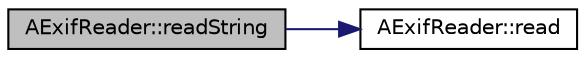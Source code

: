digraph "AExifReader::readString"
{
 // LATEX_PDF_SIZE
  edge [fontname="Helvetica",fontsize="10",labelfontname="Helvetica",labelfontsize="10"];
  node [fontname="Helvetica",fontsize="10",shape=record];
  rankdir="LR";
  Node1 [label="AExifReader::readString",height=0.2,width=0.4,color="black", fillcolor="grey75", style="filled", fontcolor="black",tooltip=" "];
  Node1 -> Node2 [color="midnightblue",fontsize="10",style="solid",fontname="Helvetica"];
  Node2 [label="AExifReader::read",height=0.2,width=0.4,color="black", fillcolor="white", style="filled",URL="$class_a_exif_reader.html#ad25b60412af510c8231cfd28ec1cc0aa",tooltip=" "];
}
